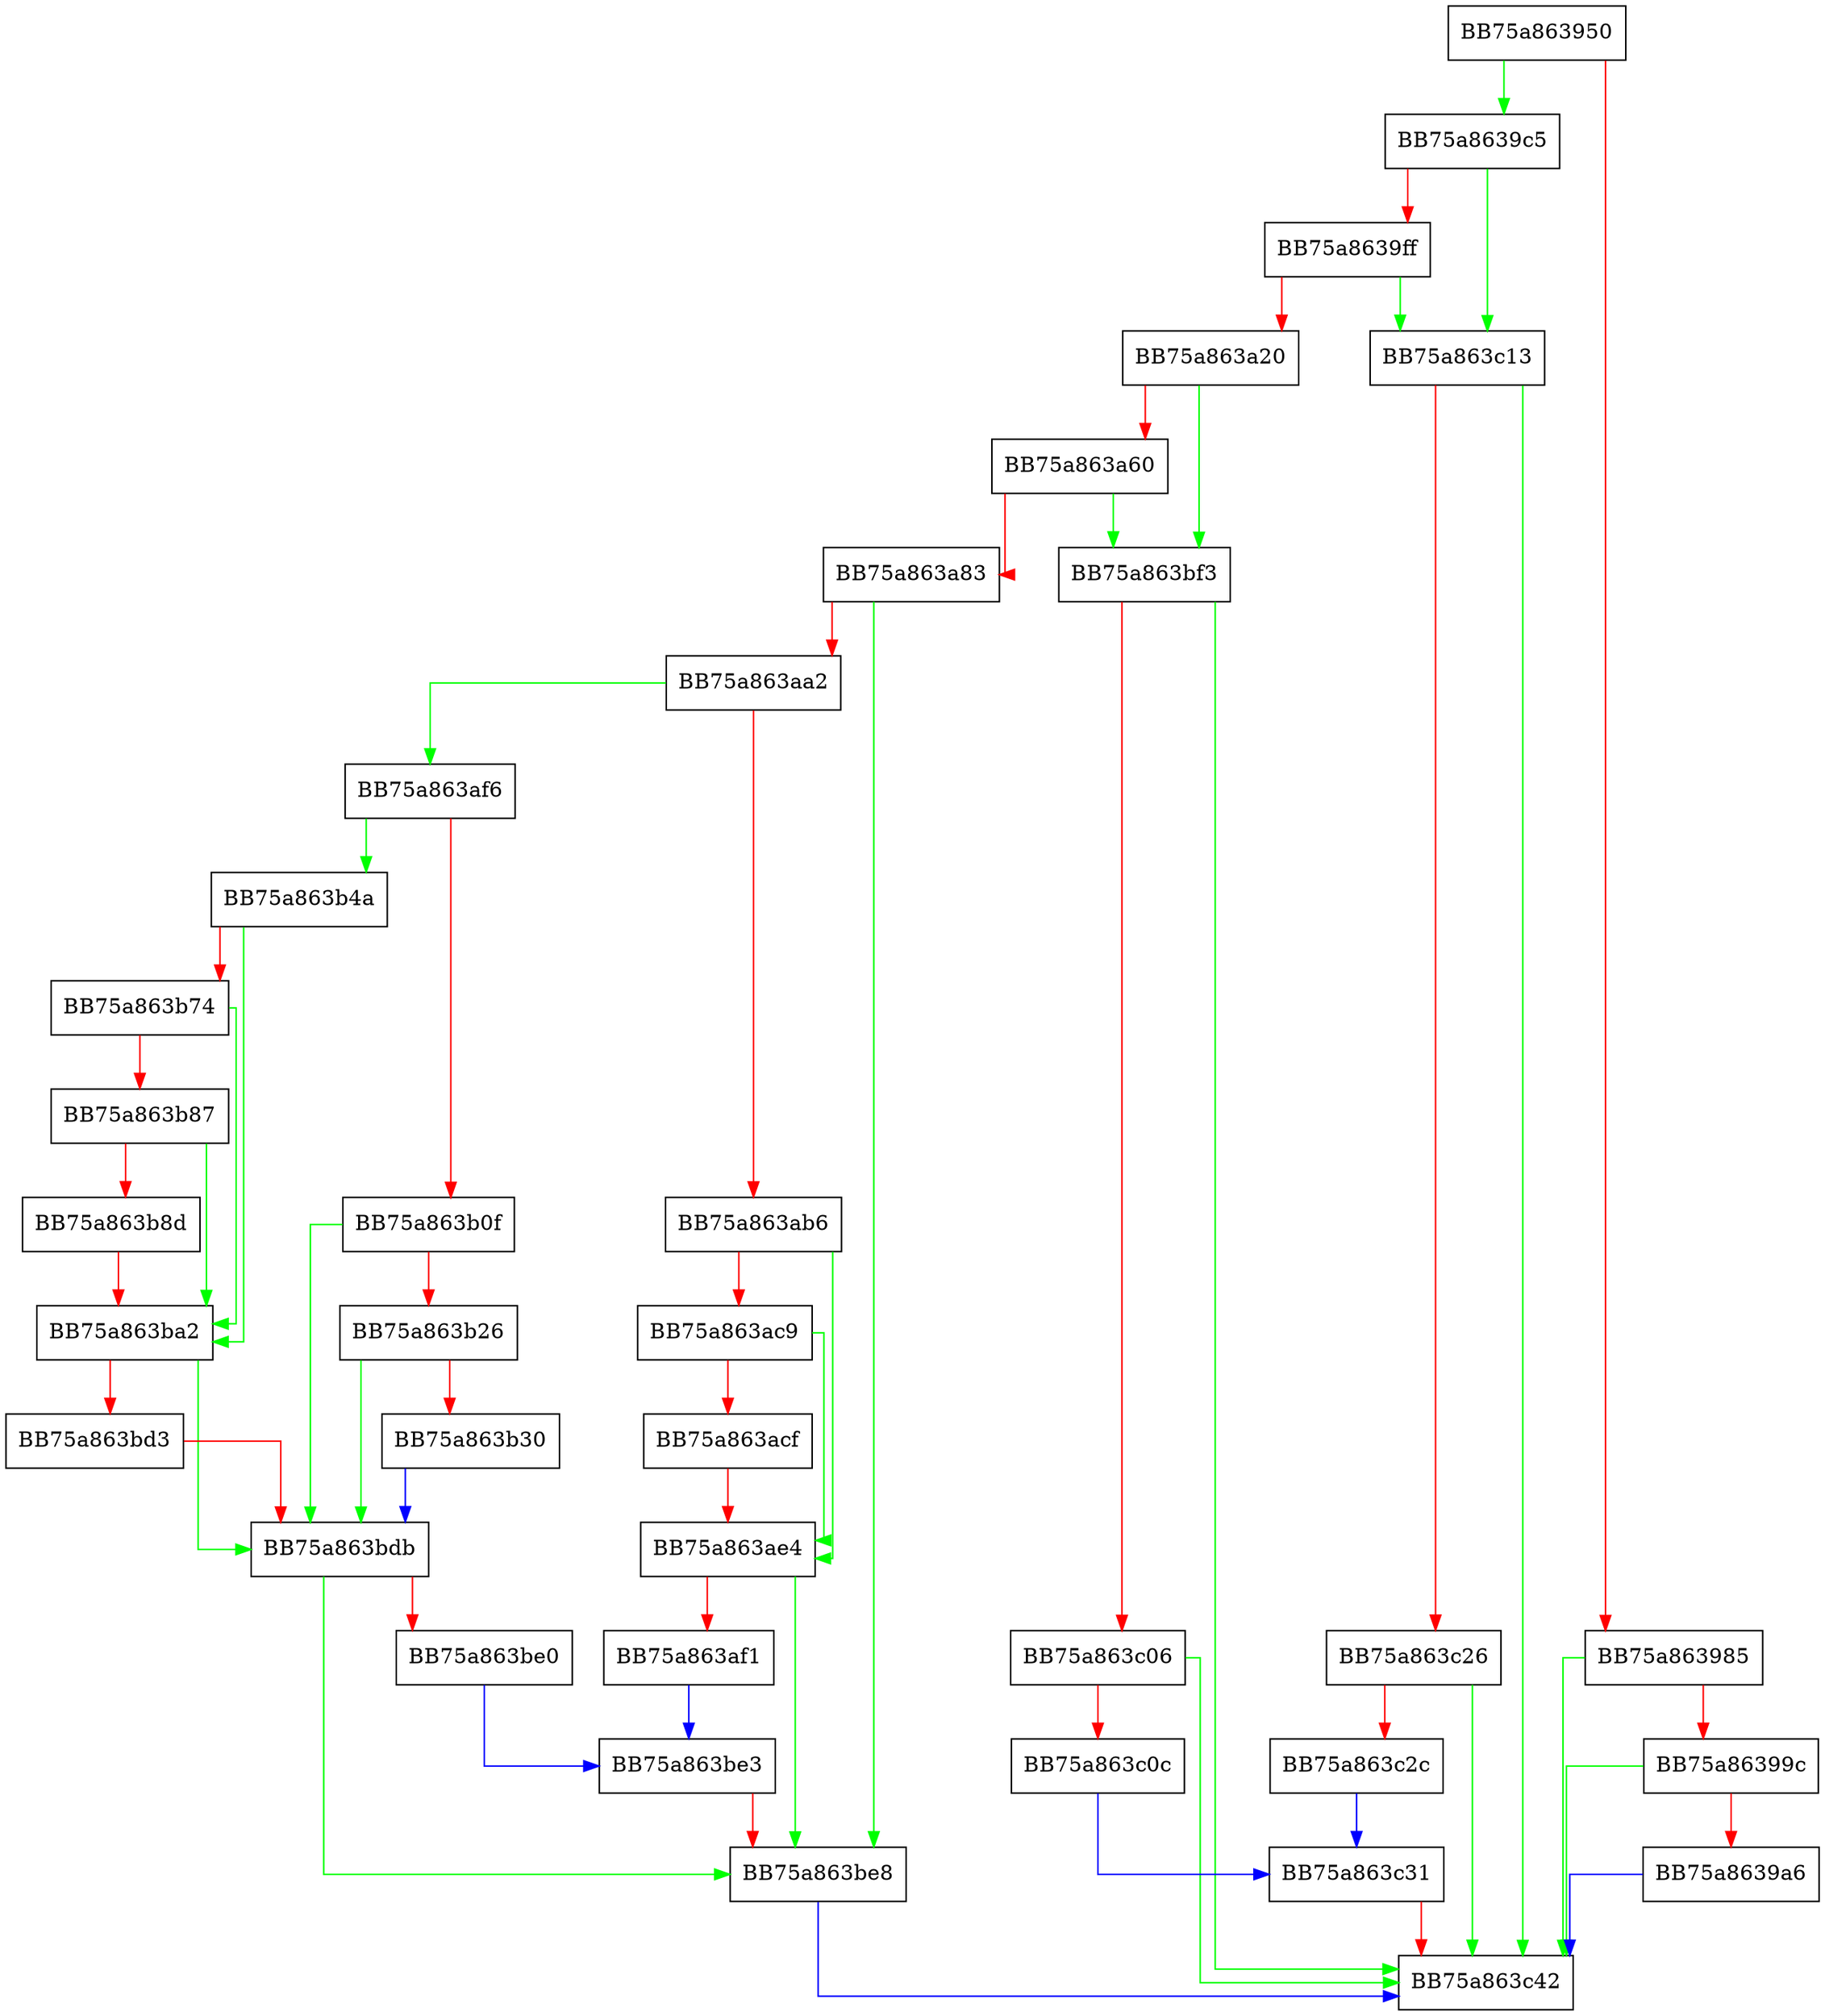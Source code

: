 digraph ProcessSuspendResumeProcessEvent {
  node [shape="box"];
  graph [splines=ortho];
  BB75a863950 -> BB75a8639c5 [color="green"];
  BB75a863950 -> BB75a863985 [color="red"];
  BB75a863985 -> BB75a863c42 [color="green"];
  BB75a863985 -> BB75a86399c [color="red"];
  BB75a86399c -> BB75a863c42 [color="green"];
  BB75a86399c -> BB75a8639a6 [color="red"];
  BB75a8639a6 -> BB75a863c42 [color="blue"];
  BB75a8639c5 -> BB75a863c13 [color="green"];
  BB75a8639c5 -> BB75a8639ff [color="red"];
  BB75a8639ff -> BB75a863c13 [color="green"];
  BB75a8639ff -> BB75a863a20 [color="red"];
  BB75a863a20 -> BB75a863bf3 [color="green"];
  BB75a863a20 -> BB75a863a60 [color="red"];
  BB75a863a60 -> BB75a863bf3 [color="green"];
  BB75a863a60 -> BB75a863a83 [color="red"];
  BB75a863a83 -> BB75a863be8 [color="green"];
  BB75a863a83 -> BB75a863aa2 [color="red"];
  BB75a863aa2 -> BB75a863af6 [color="green"];
  BB75a863aa2 -> BB75a863ab6 [color="red"];
  BB75a863ab6 -> BB75a863ae4 [color="green"];
  BB75a863ab6 -> BB75a863ac9 [color="red"];
  BB75a863ac9 -> BB75a863ae4 [color="green"];
  BB75a863ac9 -> BB75a863acf [color="red"];
  BB75a863acf -> BB75a863ae4 [color="red"];
  BB75a863ae4 -> BB75a863be8 [color="green"];
  BB75a863ae4 -> BB75a863af1 [color="red"];
  BB75a863af1 -> BB75a863be3 [color="blue"];
  BB75a863af6 -> BB75a863b4a [color="green"];
  BB75a863af6 -> BB75a863b0f [color="red"];
  BB75a863b0f -> BB75a863bdb [color="green"];
  BB75a863b0f -> BB75a863b26 [color="red"];
  BB75a863b26 -> BB75a863bdb [color="green"];
  BB75a863b26 -> BB75a863b30 [color="red"];
  BB75a863b30 -> BB75a863bdb [color="blue"];
  BB75a863b4a -> BB75a863ba2 [color="green"];
  BB75a863b4a -> BB75a863b74 [color="red"];
  BB75a863b74 -> BB75a863ba2 [color="green"];
  BB75a863b74 -> BB75a863b87 [color="red"];
  BB75a863b87 -> BB75a863ba2 [color="green"];
  BB75a863b87 -> BB75a863b8d [color="red"];
  BB75a863b8d -> BB75a863ba2 [color="red"];
  BB75a863ba2 -> BB75a863bdb [color="green"];
  BB75a863ba2 -> BB75a863bd3 [color="red"];
  BB75a863bd3 -> BB75a863bdb [color="red"];
  BB75a863bdb -> BB75a863be8 [color="green"];
  BB75a863bdb -> BB75a863be0 [color="red"];
  BB75a863be0 -> BB75a863be3 [color="blue"];
  BB75a863be3 -> BB75a863be8 [color="red"];
  BB75a863be8 -> BB75a863c42 [color="blue"];
  BB75a863bf3 -> BB75a863c42 [color="green"];
  BB75a863bf3 -> BB75a863c06 [color="red"];
  BB75a863c06 -> BB75a863c42 [color="green"];
  BB75a863c06 -> BB75a863c0c [color="red"];
  BB75a863c0c -> BB75a863c31 [color="blue"];
  BB75a863c13 -> BB75a863c42 [color="green"];
  BB75a863c13 -> BB75a863c26 [color="red"];
  BB75a863c26 -> BB75a863c42 [color="green"];
  BB75a863c26 -> BB75a863c2c [color="red"];
  BB75a863c2c -> BB75a863c31 [color="blue"];
  BB75a863c31 -> BB75a863c42 [color="red"];
}